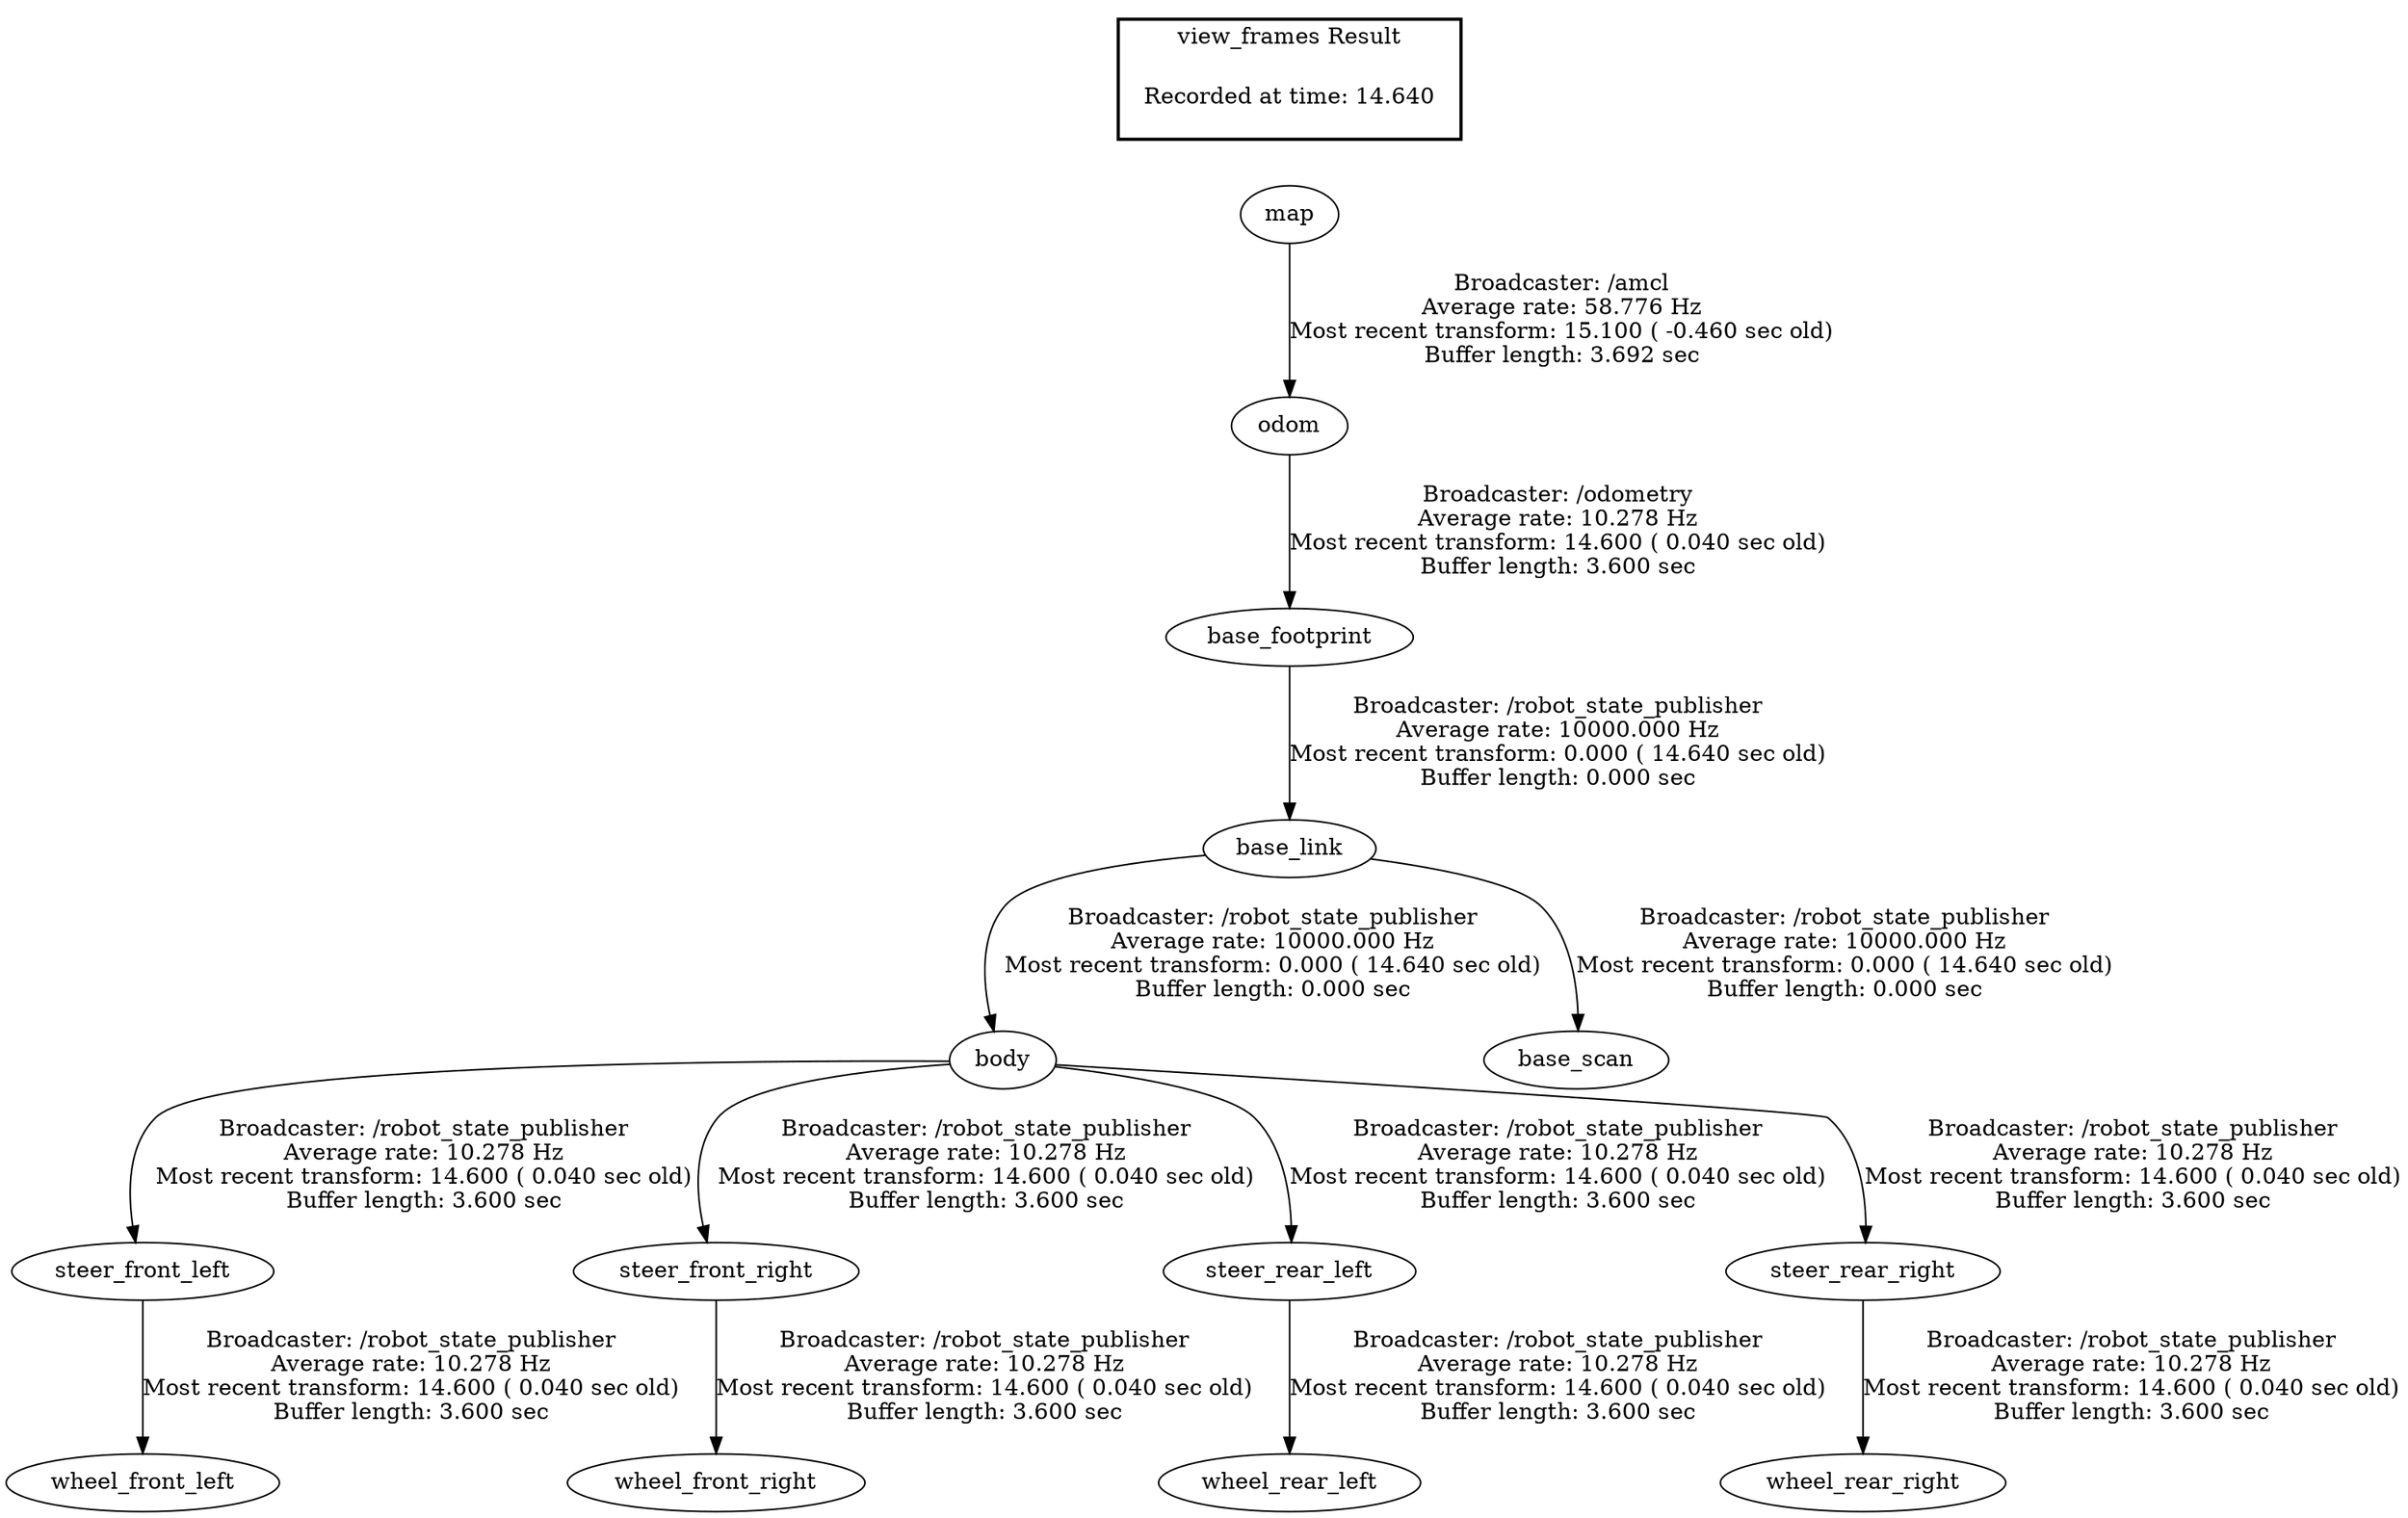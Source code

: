 digraph G {
"base_footprint" -> "base_link"[label="Broadcaster: /robot_state_publisher\nAverage rate: 10000.000 Hz\nMost recent transform: 0.000 ( 14.640 sec old)\nBuffer length: 0.000 sec\n"];
"odom" -> "base_footprint"[label="Broadcaster: /odometry\nAverage rate: 10.278 Hz\nMost recent transform: 14.600 ( 0.040 sec old)\nBuffer length: 3.600 sec\n"];
"base_link" -> "body"[label="Broadcaster: /robot_state_publisher\nAverage rate: 10000.000 Hz\nMost recent transform: 0.000 ( 14.640 sec old)\nBuffer length: 0.000 sec\n"];
"base_link" -> "base_scan"[label="Broadcaster: /robot_state_publisher\nAverage rate: 10000.000 Hz\nMost recent transform: 0.000 ( 14.640 sec old)\nBuffer length: 0.000 sec\n"];
"map" -> "odom"[label="Broadcaster: /amcl\nAverage rate: 58.776 Hz\nMost recent transform: 15.100 ( -0.460 sec old)\nBuffer length: 3.692 sec\n"];
"body" -> "steer_front_left"[label="Broadcaster: /robot_state_publisher\nAverage rate: 10.278 Hz\nMost recent transform: 14.600 ( 0.040 sec old)\nBuffer length: 3.600 sec\n"];
"body" -> "steer_front_right"[label="Broadcaster: /robot_state_publisher\nAverage rate: 10.278 Hz\nMost recent transform: 14.600 ( 0.040 sec old)\nBuffer length: 3.600 sec\n"];
"body" -> "steer_rear_left"[label="Broadcaster: /robot_state_publisher\nAverage rate: 10.278 Hz\nMost recent transform: 14.600 ( 0.040 sec old)\nBuffer length: 3.600 sec\n"];
"body" -> "steer_rear_right"[label="Broadcaster: /robot_state_publisher\nAverage rate: 10.278 Hz\nMost recent transform: 14.600 ( 0.040 sec old)\nBuffer length: 3.600 sec\n"];
"steer_front_left" -> "wheel_front_left"[label="Broadcaster: /robot_state_publisher\nAverage rate: 10.278 Hz\nMost recent transform: 14.600 ( 0.040 sec old)\nBuffer length: 3.600 sec\n"];
"steer_front_right" -> "wheel_front_right"[label="Broadcaster: /robot_state_publisher\nAverage rate: 10.278 Hz\nMost recent transform: 14.600 ( 0.040 sec old)\nBuffer length: 3.600 sec\n"];
"steer_rear_left" -> "wheel_rear_left"[label="Broadcaster: /robot_state_publisher\nAverage rate: 10.278 Hz\nMost recent transform: 14.600 ( 0.040 sec old)\nBuffer length: 3.600 sec\n"];
"steer_rear_right" -> "wheel_rear_right"[label="Broadcaster: /robot_state_publisher\nAverage rate: 10.278 Hz\nMost recent transform: 14.600 ( 0.040 sec old)\nBuffer length: 3.600 sec\n"];
edge [style=invis];
 subgraph cluster_legend { style=bold; color=black; label ="view_frames Result";
"Recorded at time: 14.640"[ shape=plaintext ] ;
 }->"map";
}